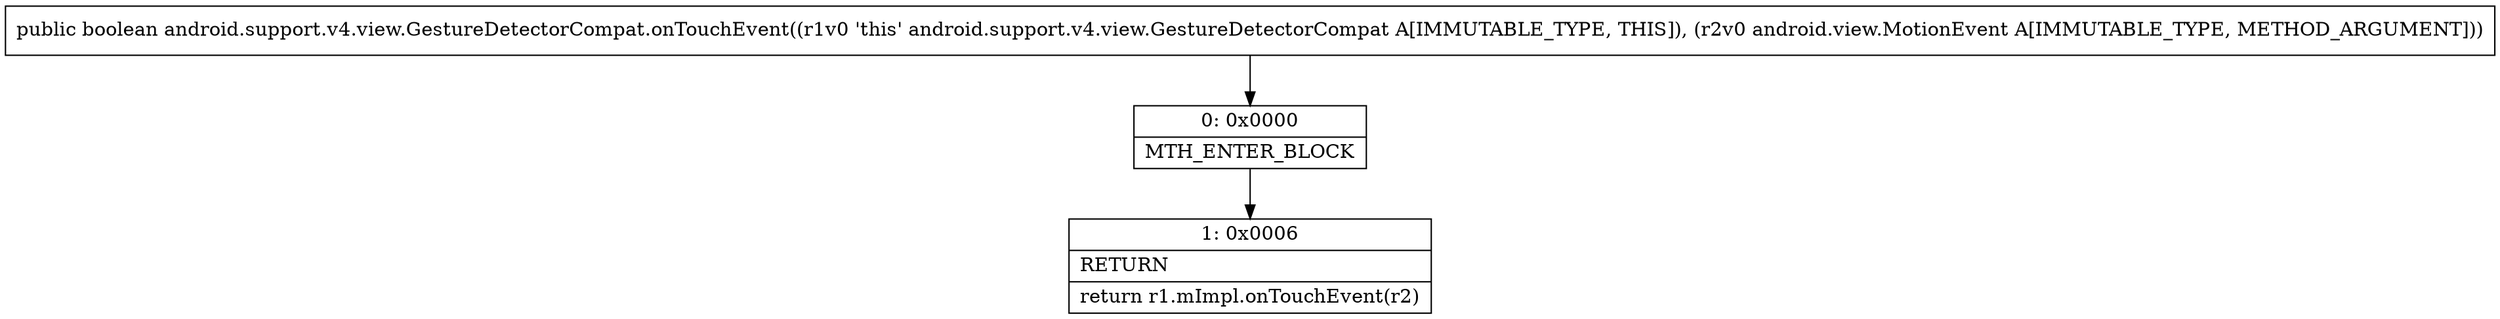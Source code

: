 digraph "CFG forandroid.support.v4.view.GestureDetectorCompat.onTouchEvent(Landroid\/view\/MotionEvent;)Z" {
Node_0 [shape=record,label="{0\:\ 0x0000|MTH_ENTER_BLOCK\l}"];
Node_1 [shape=record,label="{1\:\ 0x0006|RETURN\l|return r1.mImpl.onTouchEvent(r2)\l}"];
MethodNode[shape=record,label="{public boolean android.support.v4.view.GestureDetectorCompat.onTouchEvent((r1v0 'this' android.support.v4.view.GestureDetectorCompat A[IMMUTABLE_TYPE, THIS]), (r2v0 android.view.MotionEvent A[IMMUTABLE_TYPE, METHOD_ARGUMENT])) }"];
MethodNode -> Node_0;
Node_0 -> Node_1;
}

